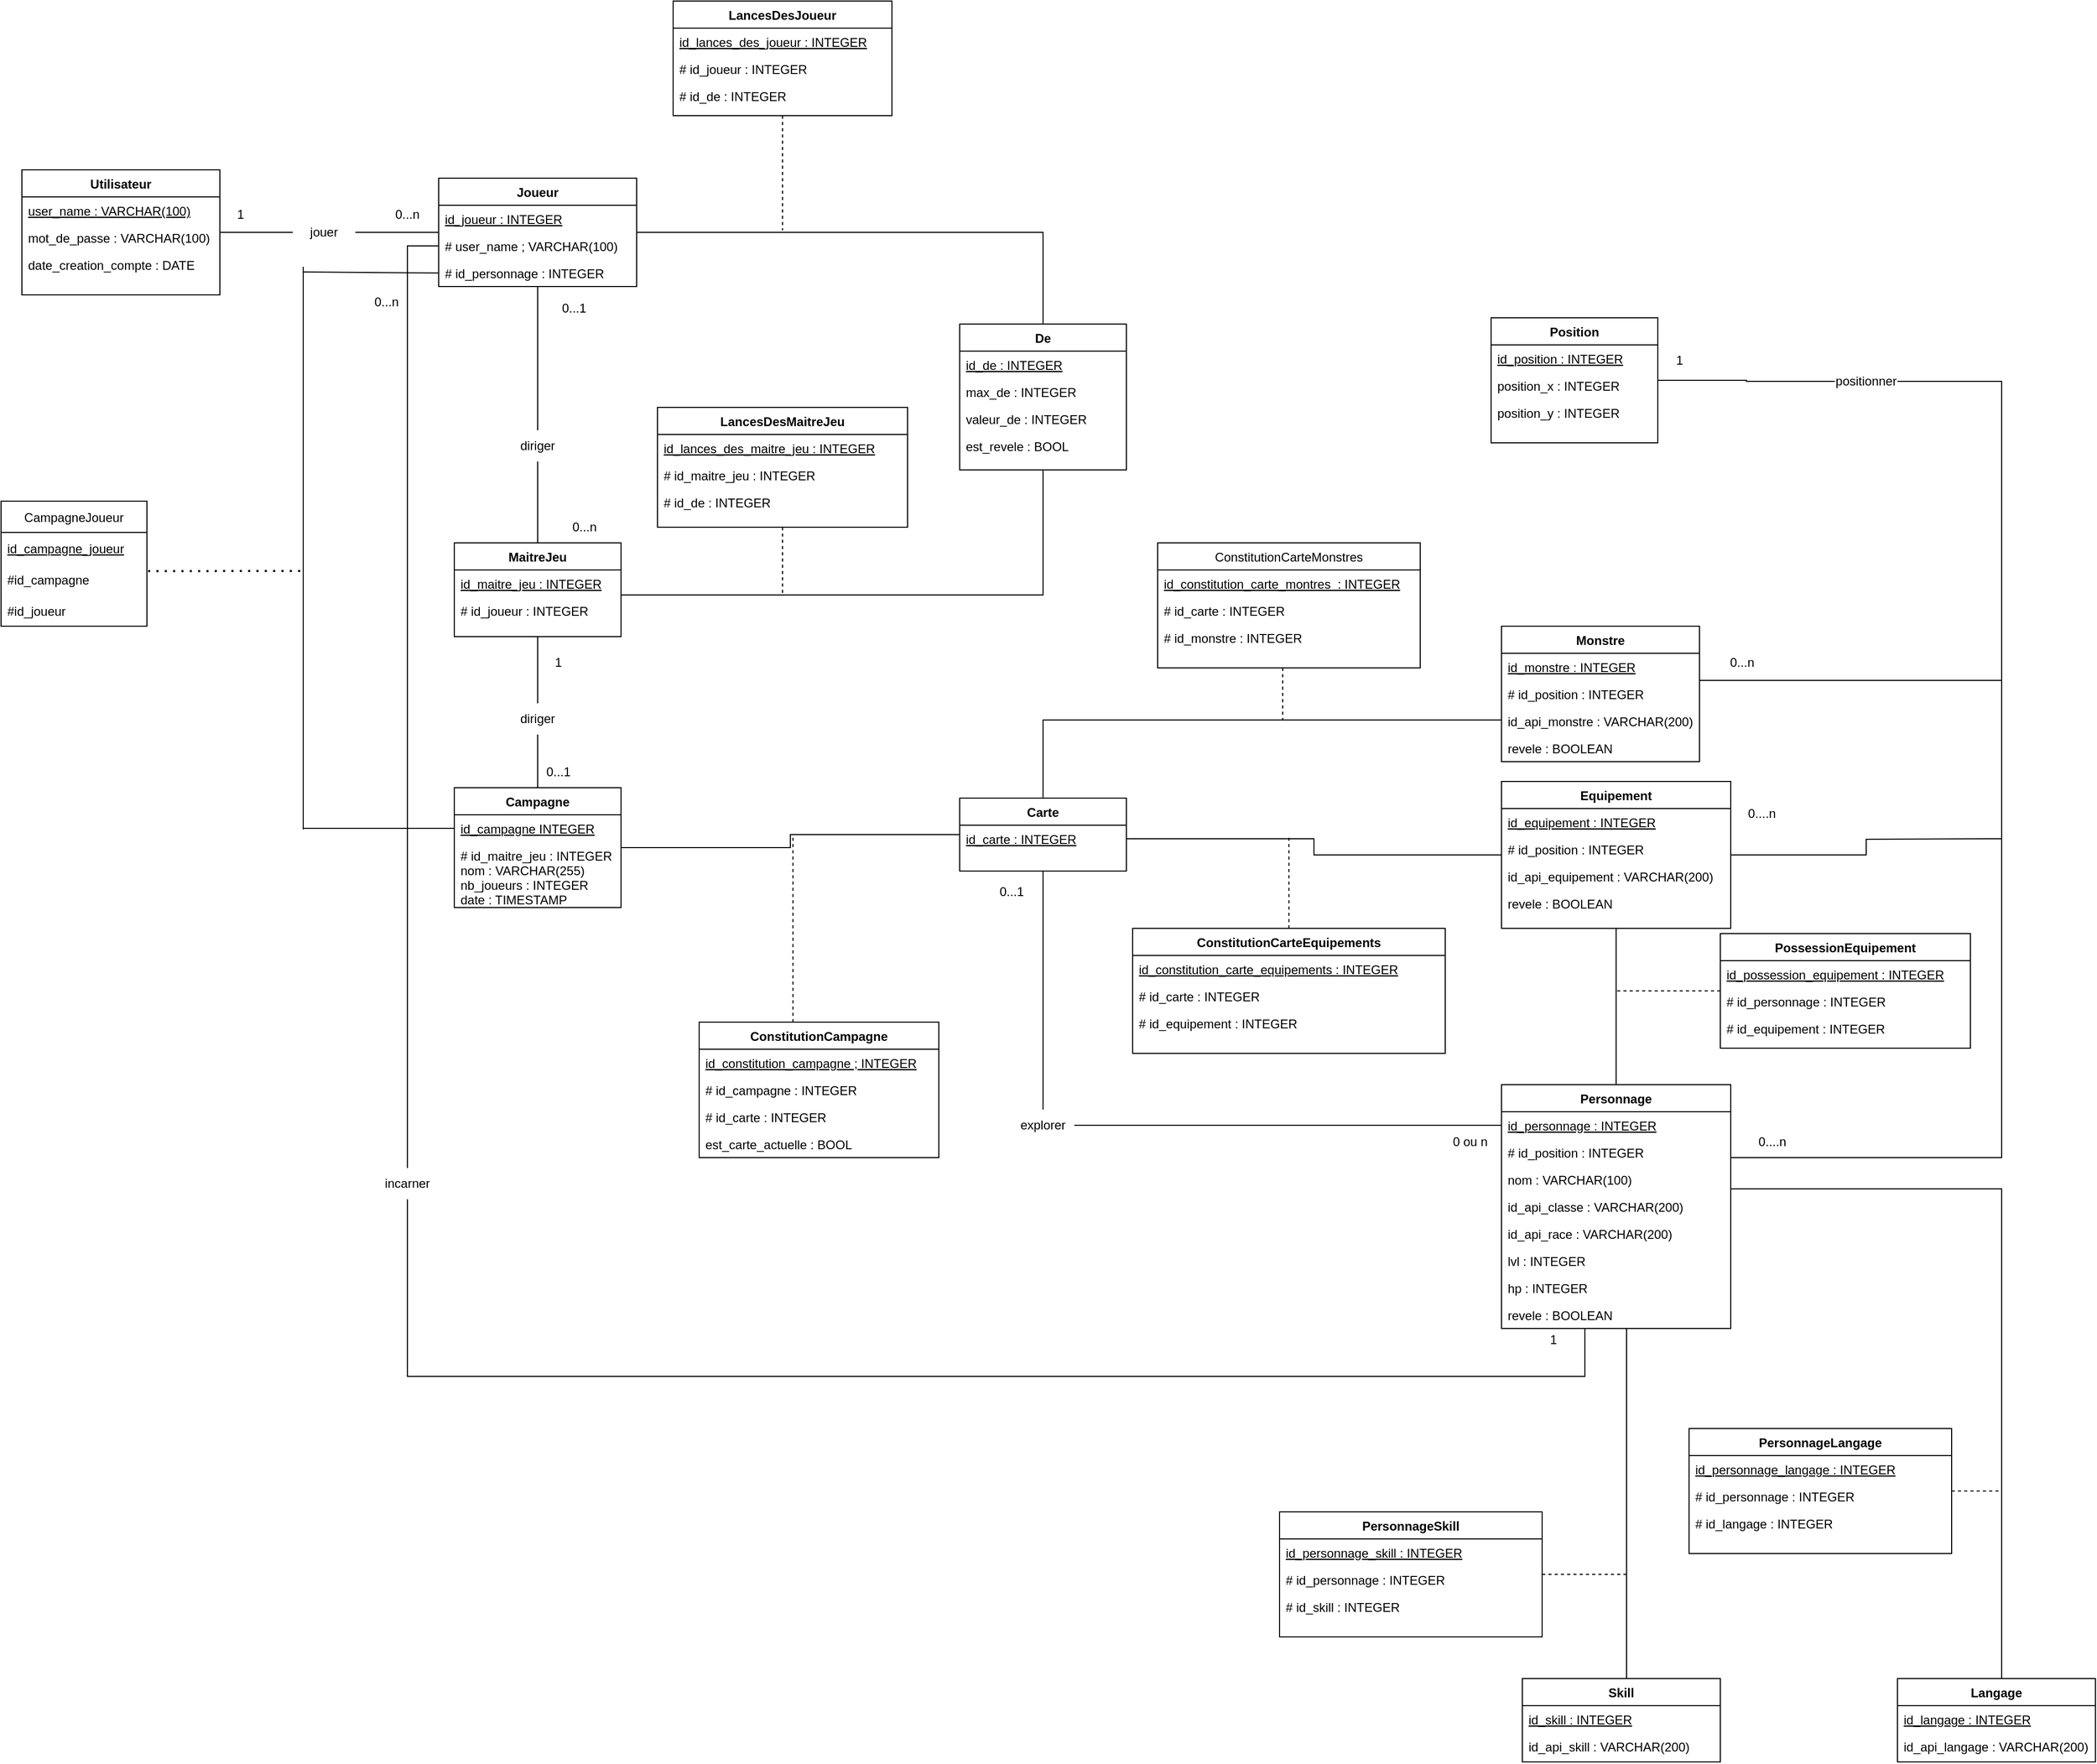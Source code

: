 <mxfile version="15.6.5" type="device"><diagram id="C5RBs43oDa-KdzZeNtuy" name="Page-1"><mxGraphModel dx="2500" dy="2037" grid="1" gridSize="10" guides="1" tooltips="1" connect="1" arrows="1" fold="1" page="1" pageScale="1" pageWidth="827" pageHeight="1169" math="0" shadow="0"><root><mxCell id="WIyWlLk6GJQsqaUBKTNV-0"/><mxCell id="WIyWlLk6GJQsqaUBKTNV-1" parent="WIyWlLk6GJQsqaUBKTNV-0"/><mxCell id="58OvS6Pq5DRIqInY-Lbb-139" style="edgeStyle=orthogonalEdgeStyle;rounded=0;orthogonalLoop=1;jettySize=auto;html=1;endArrow=none;endFill=0;align=center;" parent="WIyWlLk6GJQsqaUBKTNV-1" source="zkfFHV4jXpPFQw0GAbJ--0" target="58OvS6Pq5DRIqInY-Lbb-55" edge="1"><mxGeometry relative="1" as="geometry"/></mxCell><mxCell id="58OvS6Pq5DRIqInY-Lbb-141" style="edgeStyle=orthogonalEdgeStyle;rounded=0;orthogonalLoop=1;jettySize=auto;html=1;endArrow=none;endFill=0;align=center;startArrow=none;" parent="WIyWlLk6GJQsqaUBKTNV-1" source="58OvS6Pq5DRIqInY-Lbb-0" target="zkfFHV4jXpPFQw0GAbJ--17" edge="1"><mxGeometry relative="1" as="geometry"/></mxCell><mxCell id="zkfFHV4jXpPFQw0GAbJ--0" value="Joueur" style="swimlane;fontStyle=1;align=center;verticalAlign=top;childLayout=stackLayout;horizontal=1;startSize=26;horizontalStack=0;resizeParent=1;resizeLast=0;collapsible=1;marginBottom=0;rounded=0;shadow=0;strokeWidth=1;" parent="WIyWlLk6GJQsqaUBKTNV-1" vertex="1"><mxGeometry x="20" y="-20" width="190" height="104" as="geometry"><mxRectangle x="230" y="140" width="160" height="26" as="alternateBounds"/></mxGeometry></mxCell><mxCell id="zkfFHV4jXpPFQw0GAbJ--1" value="id_joueur : INTEGER" style="text;align=left;verticalAlign=top;spacingLeft=4;spacingRight=4;overflow=hidden;rotatable=0;points=[[0,0.5],[1,0.5]];portConstraint=eastwest;fontStyle=4" parent="zkfFHV4jXpPFQw0GAbJ--0" vertex="1"><mxGeometry y="26" width="190" height="26" as="geometry"/></mxCell><mxCell id="zkfFHV4jXpPFQw0GAbJ--2" value="# user_name ; VARCHAR(100)" style="text;align=left;verticalAlign=top;spacingLeft=4;spacingRight=4;overflow=hidden;rotatable=0;points=[[0,0.5],[1,0.5]];portConstraint=eastwest;rounded=0;shadow=0;html=0;" parent="zkfFHV4jXpPFQw0GAbJ--0" vertex="1"><mxGeometry y="52" width="190" height="26" as="geometry"/></mxCell><mxCell id="58OvS6Pq5DRIqInY-Lbb-161" value="# id_personnage : INTEGER" style="text;align=left;verticalAlign=top;spacingLeft=4;spacingRight=4;overflow=hidden;rotatable=0;points=[[0,0.5],[1,0.5]];portConstraint=eastwest;rounded=0;shadow=0;html=0;" parent="zkfFHV4jXpPFQw0GAbJ--0" vertex="1"><mxGeometry y="78" width="190" height="26" as="geometry"/></mxCell><mxCell id="58OvS6Pq5DRIqInY-Lbb-88" style="edgeStyle=orthogonalEdgeStyle;rounded=0;orthogonalLoop=1;jettySize=auto;html=1;endArrow=none;endFill=0;" parent="WIyWlLk6GJQsqaUBKTNV-1" source="zkfFHV4jXpPFQw0GAbJ--17" target="58OvS6Pq5DRIqInY-Lbb-55" edge="1"><mxGeometry relative="1" as="geometry"><Array as="points"><mxPoint x="600" y="380"/></Array></mxGeometry></mxCell><mxCell id="zkfFHV4jXpPFQw0GAbJ--17" value="MaitreJeu" style="swimlane;fontStyle=1;align=center;verticalAlign=top;childLayout=stackLayout;horizontal=1;startSize=26;horizontalStack=0;resizeParent=1;resizeLast=0;collapsible=1;marginBottom=0;rounded=0;shadow=0;strokeWidth=1;" parent="WIyWlLk6GJQsqaUBKTNV-1" vertex="1"><mxGeometry x="35" y="330" width="160" height="90" as="geometry"><mxRectangle x="550" y="140" width="160" height="26" as="alternateBounds"/></mxGeometry></mxCell><mxCell id="zkfFHV4jXpPFQw0GAbJ--19" value="id_maitre_jeu : INTEGER" style="text;align=left;verticalAlign=top;spacingLeft=4;spacingRight=4;overflow=hidden;rotatable=0;points=[[0,0.5],[1,0.5]];portConstraint=eastwest;rounded=0;shadow=0;html=0;fontStyle=4" parent="zkfFHV4jXpPFQw0GAbJ--17" vertex="1"><mxGeometry y="26" width="160" height="26" as="geometry"/></mxCell><mxCell id="zkfFHV4jXpPFQw0GAbJ--20" value="# id_joueur : INTEGER" style="text;align=left;verticalAlign=top;spacingLeft=4;spacingRight=4;overflow=hidden;rotatable=0;points=[[0,0.5],[1,0.5]];portConstraint=eastwest;rounded=0;shadow=0;html=0;" parent="zkfFHV4jXpPFQw0GAbJ--17" vertex="1"><mxGeometry y="52" width="160" height="26" as="geometry"/></mxCell><mxCell id="58OvS6Pq5DRIqInY-Lbb-15" style="edgeStyle=orthogonalEdgeStyle;rounded=0;orthogonalLoop=1;jettySize=auto;html=1;endArrow=none;endFill=0;" parent="WIyWlLk6GJQsqaUBKTNV-1" source="58OvS6Pq5DRIqInY-Lbb-6" target="58OvS6Pq5DRIqInY-Lbb-12" edge="1"><mxGeometry relative="1" as="geometry"/></mxCell><mxCell id="58OvS6Pq5DRIqInY-Lbb-155" style="edgeStyle=orthogonalEdgeStyle;rounded=0;orthogonalLoop=1;jettySize=auto;html=1;endArrow=none;endFill=0;align=center;startArrow=none;" parent="WIyWlLk6GJQsqaUBKTNV-1" source="58OvS6Pq5DRIqInY-Lbb-156" target="zkfFHV4jXpPFQw0GAbJ--17" edge="1"><mxGeometry relative="1" as="geometry"/></mxCell><mxCell id="58OvS6Pq5DRIqInY-Lbb-6" value="Campagne" style="swimlane;fontStyle=1;align=center;verticalAlign=top;childLayout=stackLayout;horizontal=1;startSize=26;horizontalStack=0;resizeParent=1;resizeLast=0;collapsible=1;marginBottom=0;rounded=0;shadow=0;strokeWidth=1;fillColor=default;strokeColor=default;fontColor=default;" parent="WIyWlLk6GJQsqaUBKTNV-1" vertex="1"><mxGeometry x="35" y="565" width="160" height="115" as="geometry"><mxRectangle x="550" y="140" width="160" height="26" as="alternateBounds"/></mxGeometry></mxCell><mxCell id="58OvS6Pq5DRIqInY-Lbb-7" value="id_campagne INTEGER" style="text;align=left;verticalAlign=top;spacingLeft=4;spacingRight=4;overflow=hidden;rotatable=0;points=[[0,0.5],[1,0.5]];portConstraint=eastwest;rounded=0;shadow=0;html=0;fontStyle=4" parent="58OvS6Pq5DRIqInY-Lbb-6" vertex="1"><mxGeometry y="26" width="160" height="26" as="geometry"/></mxCell><mxCell id="58OvS6Pq5DRIqInY-Lbb-8" value="# id_maitre_jeu : INTEGER&#10;nom : VARCHAR(255)&#10;nb_joueurs : INTEGER&#10;date : TIMESTAMP" style="text;align=left;verticalAlign=top;spacingLeft=4;spacingRight=4;overflow=hidden;rotatable=0;points=[[0,0.5],[1,0.5]];portConstraint=eastwest;rounded=0;shadow=0;html=0;fontColor=default;" parent="58OvS6Pq5DRIqInY-Lbb-6" vertex="1"><mxGeometry y="52" width="160" height="58" as="geometry"/></mxCell><mxCell id="58OvS6Pq5DRIqInY-Lbb-81" style="edgeStyle=orthogonalEdgeStyle;rounded=0;orthogonalLoop=1;jettySize=auto;html=1;endArrow=none;endFill=0;startArrow=none;" parent="WIyWlLk6GJQsqaUBKTNV-1" source="58OvS6Pq5DRIqInY-Lbb-185" target="58OvS6Pq5DRIqInY-Lbb-32" edge="1"><mxGeometry relative="1" as="geometry"><Array as="points"><mxPoint x="600" y="890"/></Array></mxGeometry></mxCell><mxCell id="58OvS6Pq5DRIqInY-Lbb-83" style="edgeStyle=orthogonalEdgeStyle;rounded=0;orthogonalLoop=1;jettySize=auto;html=1;endArrow=none;endFill=0;" parent="WIyWlLk6GJQsqaUBKTNV-1" source="58OvS6Pq5DRIqInY-Lbb-12" target="58OvS6Pq5DRIqInY-Lbb-39" edge="1"><mxGeometry relative="1" as="geometry"><Array as="points"><mxPoint x="600" y="500"/></Array></mxGeometry></mxCell><mxCell id="58OvS6Pq5DRIqInY-Lbb-12" value="Carte" style="swimlane;fontStyle=1;align=center;verticalAlign=top;childLayout=stackLayout;horizontal=1;startSize=26;horizontalStack=0;resizeParent=1;resizeLast=0;collapsible=1;marginBottom=0;rounded=0;shadow=0;strokeWidth=1;" parent="WIyWlLk6GJQsqaUBKTNV-1" vertex="1"><mxGeometry x="520" y="575" width="160" height="70" as="geometry"><mxRectangle x="550" y="140" width="160" height="26" as="alternateBounds"/></mxGeometry></mxCell><mxCell id="58OvS6Pq5DRIqInY-Lbb-13" value="id_carte : INTEGER" style="text;align=left;verticalAlign=top;spacingLeft=4;spacingRight=4;overflow=hidden;rotatable=0;points=[[0,0.5],[1,0.5]];portConstraint=eastwest;rounded=0;shadow=0;html=0;fontStyle=4" parent="58OvS6Pq5DRIqInY-Lbb-12" vertex="1"><mxGeometry y="26" width="160" height="26" as="geometry"/></mxCell><mxCell id="58OvS6Pq5DRIqInY-Lbb-26" style="edgeStyle=orthogonalEdgeStyle;rounded=0;orthogonalLoop=1;jettySize=auto;html=1;endArrow=none;endFill=0;dashed=1;" parent="WIyWlLk6GJQsqaUBKTNV-1" source="58OvS6Pq5DRIqInY-Lbb-23" edge="1"><mxGeometry relative="1" as="geometry"><mxPoint x="360" y="610" as="targetPoint"/><Array as="points"><mxPoint x="360" y="730"/></Array></mxGeometry></mxCell><mxCell id="58OvS6Pq5DRIqInY-Lbb-23" value="ConstitutionCampagne" style="swimlane;fontStyle=1;align=center;verticalAlign=top;childLayout=stackLayout;horizontal=1;startSize=26;horizontalStack=0;resizeParent=1;resizeLast=0;collapsible=1;marginBottom=0;rounded=0;shadow=0;strokeWidth=1;" parent="WIyWlLk6GJQsqaUBKTNV-1" vertex="1"><mxGeometry x="270" y="790" width="230" height="130" as="geometry"><mxRectangle x="550" y="140" width="160" height="26" as="alternateBounds"/></mxGeometry></mxCell><mxCell id="58OvS6Pq5DRIqInY-Lbb-24" value="id_constitution_campagne ; INTEGER" style="text;align=left;verticalAlign=top;spacingLeft=4;spacingRight=4;overflow=hidden;rotatable=0;points=[[0,0.5],[1,0.5]];portConstraint=eastwest;rounded=0;shadow=0;html=0;fontStyle=4" parent="58OvS6Pq5DRIqInY-Lbb-23" vertex="1"><mxGeometry y="26" width="230" height="26" as="geometry"/></mxCell><mxCell id="58OvS6Pq5DRIqInY-Lbb-25" value="# id_campagne : INTEGER" style="text;align=left;verticalAlign=top;spacingLeft=4;spacingRight=4;overflow=hidden;rotatable=0;points=[[0,0.5],[1,0.5]];portConstraint=eastwest;rounded=0;shadow=0;html=0;" parent="58OvS6Pq5DRIqInY-Lbb-23" vertex="1"><mxGeometry y="52" width="230" height="26" as="geometry"/></mxCell><mxCell id="58OvS6Pq5DRIqInY-Lbb-27" value="# id_carte : INTEGER" style="text;align=left;verticalAlign=top;spacingLeft=4;spacingRight=4;overflow=hidden;rotatable=0;points=[[0,0.5],[1,0.5]];portConstraint=eastwest;rounded=0;shadow=0;html=0;" parent="58OvS6Pq5DRIqInY-Lbb-23" vertex="1"><mxGeometry y="78" width="230" height="26" as="geometry"/></mxCell><mxCell id="58OvS6Pq5DRIqInY-Lbb-172" value="est_carte_actuelle : BOOL" style="text;align=left;verticalAlign=top;spacingLeft=4;spacingRight=4;overflow=hidden;rotatable=0;points=[[0,0.5],[1,0.5]];portConstraint=eastwest;rounded=0;shadow=0;html=0;" parent="58OvS6Pq5DRIqInY-Lbb-23" vertex="1"><mxGeometry y="104" width="230" height="26" as="geometry"/></mxCell><mxCell id="58OvS6Pq5DRIqInY-Lbb-95" style="edgeStyle=orthogonalEdgeStyle;rounded=0;orthogonalLoop=1;jettySize=auto;html=1;dashed=1;endArrow=none;endFill=0;" parent="WIyWlLk6GJQsqaUBKTNV-1" source="58OvS6Pq5DRIqInY-Lbb-28" edge="1"><mxGeometry relative="1" as="geometry"><mxPoint x="836" y="610" as="targetPoint"/></mxGeometry></mxCell><mxCell id="58OvS6Pq5DRIqInY-Lbb-28" value="ConstitutionCarteEquipements" style="swimlane;fontStyle=1;align=center;verticalAlign=top;childLayout=stackLayout;horizontal=1;startSize=26;horizontalStack=0;resizeParent=1;resizeLast=0;collapsible=1;marginBottom=0;rounded=0;shadow=0;strokeWidth=1;" parent="WIyWlLk6GJQsqaUBKTNV-1" vertex="1"><mxGeometry x="686" y="700" width="300" height="120" as="geometry"><mxRectangle x="550" y="140" width="160" height="26" as="alternateBounds"/></mxGeometry></mxCell><mxCell id="58OvS6Pq5DRIqInY-Lbb-29" value="id_constitution_carte_equipements : INTEGER" style="text;align=left;verticalAlign=top;spacingLeft=4;spacingRight=4;overflow=hidden;rotatable=0;points=[[0,0.5],[1,0.5]];portConstraint=eastwest;rounded=0;shadow=0;html=0;fontStyle=4" parent="58OvS6Pq5DRIqInY-Lbb-28" vertex="1"><mxGeometry y="26" width="300" height="26" as="geometry"/></mxCell><mxCell id="58OvS6Pq5DRIqInY-Lbb-30" value="# id_carte : INTEGER" style="text;align=left;verticalAlign=top;spacingLeft=4;spacingRight=4;overflow=hidden;rotatable=0;points=[[0,0.5],[1,0.5]];portConstraint=eastwest;rounded=0;shadow=0;html=0;" parent="58OvS6Pq5DRIqInY-Lbb-28" vertex="1"><mxGeometry y="52" width="300" height="26" as="geometry"/></mxCell><mxCell id="58OvS6Pq5DRIqInY-Lbb-31" value="# id_equipement : INTEGER" style="text;align=left;verticalAlign=top;spacingLeft=4;spacingRight=4;overflow=hidden;rotatable=0;points=[[0,0.5],[1,0.5]];portConstraint=eastwest;rounded=0;shadow=0;html=0;" parent="58OvS6Pq5DRIqInY-Lbb-28" vertex="1"><mxGeometry y="78" width="300" height="26" as="geometry"/></mxCell><mxCell id="58OvS6Pq5DRIqInY-Lbb-85" style="edgeStyle=orthogonalEdgeStyle;rounded=0;orthogonalLoop=1;jettySize=auto;html=1;endArrow=none;endFill=0;" parent="WIyWlLk6GJQsqaUBKTNV-1" source="58OvS6Pq5DRIqInY-Lbb-32" target="58OvS6Pq5DRIqInY-Lbb-36" edge="1"><mxGeometry relative="1" as="geometry"/></mxCell><mxCell id="58OvS6Pq5DRIqInY-Lbb-112" style="edgeStyle=orthogonalEdgeStyle;rounded=0;orthogonalLoop=1;jettySize=auto;html=1;endArrow=none;endFill=0;" parent="WIyWlLk6GJQsqaUBKTNV-1" source="58OvS6Pq5DRIqInY-Lbb-32" edge="1"><mxGeometry relative="1" as="geometry"><mxPoint x="1520" y="460" as="targetPoint"/><Array as="points"><mxPoint x="1520" y="920"/><mxPoint x="1520" y="460"/></Array></mxGeometry></mxCell><mxCell id="58OvS6Pq5DRIqInY-Lbb-124" style="edgeStyle=orthogonalEdgeStyle;rounded=0;orthogonalLoop=1;jettySize=auto;html=1;endArrow=none;endFill=0;startArrow=none;" parent="WIyWlLk6GJQsqaUBKTNV-1" source="58OvS6Pq5DRIqInY-Lbb-127" target="zkfFHV4jXpPFQw0GAbJ--0" edge="1"><mxGeometry relative="1" as="geometry"><Array as="points"><mxPoint x="-10" y="45"/></Array></mxGeometry></mxCell><mxCell id="58OvS6Pq5DRIqInY-Lbb-173" style="edgeStyle=orthogonalEdgeStyle;rounded=0;orthogonalLoop=1;jettySize=auto;html=1;endArrow=none;endFill=0;align=center;" parent="WIyWlLk6GJQsqaUBKTNV-1" source="58OvS6Pq5DRIqInY-Lbb-32" target="58OvS6Pq5DRIqInY-Lbb-148" edge="1"><mxGeometry relative="1" as="geometry"><Array as="points"><mxPoint x="1520" y="950"/></Array></mxGeometry></mxCell><mxCell id="58OvS6Pq5DRIqInY-Lbb-193" style="edgeStyle=orthogonalEdgeStyle;rounded=0;orthogonalLoop=1;jettySize=auto;html=1;endArrow=none;endFill=0;align=center;" parent="WIyWlLk6GJQsqaUBKTNV-1" source="58OvS6Pq5DRIqInY-Lbb-32" target="58OvS6Pq5DRIqInY-Lbb-152" edge="1"><mxGeometry relative="1" as="geometry"><Array as="points"><mxPoint x="1160" y="1300"/><mxPoint x="1160" y="1300"/></Array></mxGeometry></mxCell><mxCell id="58OvS6Pq5DRIqInY-Lbb-32" value="Personnage" style="swimlane;fontStyle=1;align=center;verticalAlign=top;childLayout=stackLayout;horizontal=1;startSize=26;horizontalStack=0;resizeParent=1;resizeLast=0;collapsible=1;marginBottom=0;rounded=0;shadow=0;strokeWidth=1;fillColor=default;strokeColor=default;fontColor=default;" parent="WIyWlLk6GJQsqaUBKTNV-1" vertex="1"><mxGeometry x="1040" y="850" width="220" height="234" as="geometry"><mxRectangle x="550" y="140" width="160" height="26" as="alternateBounds"/></mxGeometry></mxCell><mxCell id="58OvS6Pq5DRIqInY-Lbb-33" value="id_personnage : INTEGER" style="text;align=left;verticalAlign=top;spacingLeft=4;spacingRight=4;overflow=hidden;rotatable=0;points=[[0,0.5],[1,0.5]];portConstraint=eastwest;rounded=0;shadow=0;html=0;fontStyle=4" parent="58OvS6Pq5DRIqInY-Lbb-32" vertex="1"><mxGeometry y="26" width="220" height="26" as="geometry"/></mxCell><mxCell id="58OvS6Pq5DRIqInY-Lbb-78" value="# id_position : INTEGER" style="text;align=left;verticalAlign=top;spacingLeft=4;spacingRight=4;overflow=hidden;rotatable=0;points=[[0,0.5],[1,0.5]];portConstraint=eastwest;rounded=0;shadow=0;html=0;fontStyle=0" parent="58OvS6Pq5DRIqInY-Lbb-32" vertex="1"><mxGeometry y="52" width="220" height="26" as="geometry"/></mxCell><mxCell id="58OvS6Pq5DRIqInY-Lbb-35" value="nom : VARCHAR(100)" style="text;align=left;verticalAlign=top;spacingLeft=4;spacingRight=4;overflow=hidden;rotatable=0;points=[[0,0.5],[1,0.5]];portConstraint=eastwest;rounded=0;shadow=0;html=0;fontStyle=0" parent="58OvS6Pq5DRIqInY-Lbb-32" vertex="1"><mxGeometry y="78" width="220" height="26" as="geometry"/></mxCell><mxCell id="58OvS6Pq5DRIqInY-Lbb-42" value="id_api_classe : VARCHAR(200)" style="text;align=left;verticalAlign=top;spacingLeft=4;spacingRight=4;overflow=hidden;rotatable=0;points=[[0,0.5],[1,0.5]];portConstraint=eastwest;rounded=0;shadow=0;html=0;fontStyle=0" parent="58OvS6Pq5DRIqInY-Lbb-32" vertex="1"><mxGeometry y="104" width="220" height="26" as="geometry"/></mxCell><mxCell id="58OvS6Pq5DRIqInY-Lbb-43" value="id_api_race : VARCHAR(200)" style="text;align=left;verticalAlign=top;spacingLeft=4;spacingRight=4;overflow=hidden;rotatable=0;points=[[0,0.5],[1,0.5]];portConstraint=eastwest;rounded=0;shadow=0;html=0;fontStyle=0" parent="58OvS6Pq5DRIqInY-Lbb-32" vertex="1"><mxGeometry y="130" width="220" height="26" as="geometry"/></mxCell><mxCell id="58OvS6Pq5DRIqInY-Lbb-44" value="lvl : INTEGER" style="text;align=left;verticalAlign=top;spacingLeft=4;spacingRight=4;overflow=hidden;rotatable=0;points=[[0,0.5],[1,0.5]];portConstraint=eastwest;rounded=0;shadow=0;html=0;fontStyle=0;fontColor=default;" parent="58OvS6Pq5DRIqInY-Lbb-32" vertex="1"><mxGeometry y="156" width="220" height="26" as="geometry"/></mxCell><mxCell id="ltjfiJduwy9-MQtzmCa6-8" value="hp : INTEGER" style="text;align=left;verticalAlign=top;spacingLeft=4;spacingRight=4;overflow=hidden;rotatable=0;points=[[0,0.5],[1,0.5]];portConstraint=eastwest;rounded=0;shadow=0;html=0;fontStyle=0;fontColor=default;" vertex="1" parent="58OvS6Pq5DRIqInY-Lbb-32"><mxGeometry y="182" width="220" height="26" as="geometry"/></mxCell><mxCell id="ltjfiJduwy9-MQtzmCa6-9" value="revele : BOOLEAN" style="text;align=left;verticalAlign=top;spacingLeft=4;spacingRight=4;overflow=hidden;rotatable=0;points=[[0,0.5],[1,0.5]];portConstraint=eastwest;rounded=0;shadow=0;html=0;fontStyle=0;fontColor=default;" vertex="1" parent="58OvS6Pq5DRIqInY-Lbb-32"><mxGeometry y="208" width="220" height="26" as="geometry"/></mxCell><mxCell id="58OvS6Pq5DRIqInY-Lbb-114" style="edgeStyle=orthogonalEdgeStyle;rounded=0;orthogonalLoop=1;jettySize=auto;html=1;endArrow=none;endFill=0;" parent="WIyWlLk6GJQsqaUBKTNV-1" source="58OvS6Pq5DRIqInY-Lbb-36" edge="1"><mxGeometry relative="1" as="geometry"><mxPoint x="1520" y="614" as="targetPoint"/></mxGeometry></mxCell><mxCell id="58OvS6Pq5DRIqInY-Lbb-36" value="Equipement" style="swimlane;fontStyle=1;align=center;verticalAlign=top;childLayout=stackLayout;horizontal=1;startSize=26;horizontalStack=0;resizeParent=1;resizeLast=0;collapsible=1;marginBottom=0;rounded=0;shadow=0;strokeWidth=1;fillColor=default;strokeColor=default;fontColor=default;" parent="WIyWlLk6GJQsqaUBKTNV-1" vertex="1"><mxGeometry x="1040" y="559" width="220" height="141" as="geometry"><mxRectangle x="550" y="140" width="160" height="26" as="alternateBounds"/></mxGeometry></mxCell><mxCell id="58OvS6Pq5DRIqInY-Lbb-37" value="id_equipement : INTEGER" style="text;align=left;verticalAlign=top;spacingLeft=4;spacingRight=4;overflow=hidden;rotatable=0;points=[[0,0.5],[1,0.5]];portConstraint=eastwest;rounded=0;shadow=0;html=0;fontStyle=4" parent="58OvS6Pq5DRIqInY-Lbb-36" vertex="1"><mxGeometry y="26" width="220" height="26" as="geometry"/></mxCell><mxCell id="58OvS6Pq5DRIqInY-Lbb-79" value="# id_position : INTEGER" style="text;align=left;verticalAlign=top;spacingLeft=4;spacingRight=4;overflow=hidden;rotatable=0;points=[[0,0.5],[1,0.5]];portConstraint=eastwest;rounded=0;shadow=0;html=0;fontStyle=0" parent="58OvS6Pq5DRIqInY-Lbb-36" vertex="1"><mxGeometry y="52" width="220" height="26" as="geometry"/></mxCell><mxCell id="58OvS6Pq5DRIqInY-Lbb-38" value="id_api_equipement : VARCHAR(200)" style="text;align=left;verticalAlign=top;spacingLeft=4;spacingRight=4;overflow=hidden;rotatable=0;points=[[0,0.5],[1,0.5]];portConstraint=eastwest;rounded=0;shadow=0;html=0;fontStyle=0" parent="58OvS6Pq5DRIqInY-Lbb-36" vertex="1"><mxGeometry y="78" width="220" height="26" as="geometry"/></mxCell><mxCell id="ltjfiJduwy9-MQtzmCa6-11" value="revele : BOOLEAN" style="text;align=left;verticalAlign=top;spacingLeft=4;spacingRight=4;overflow=hidden;rotatable=0;points=[[0,0.5],[1,0.5]];portConstraint=eastwest;rounded=0;shadow=0;html=0;fontStyle=0;fontColor=default;" vertex="1" parent="58OvS6Pq5DRIqInY-Lbb-36"><mxGeometry y="104" width="220" height="26" as="geometry"/></mxCell><mxCell id="58OvS6Pq5DRIqInY-Lbb-110" style="edgeStyle=orthogonalEdgeStyle;rounded=0;orthogonalLoop=1;jettySize=auto;html=1;endArrow=none;endFill=0;startArrow=none;" parent="WIyWlLk6GJQsqaUBKTNV-1" source="58OvS6Pq5DRIqInY-Lbb-119" target="58OvS6Pq5DRIqInY-Lbb-61" edge="1"><mxGeometry relative="1" as="geometry"><Array as="points"/></mxGeometry></mxCell><mxCell id="58OvS6Pq5DRIqInY-Lbb-39" value="Monstre" style="swimlane;fontStyle=1;align=center;verticalAlign=top;childLayout=stackLayout;horizontal=1;startSize=26;horizontalStack=0;resizeParent=1;resizeLast=0;collapsible=1;marginBottom=0;rounded=0;shadow=0;strokeWidth=1;fillColor=default;strokeColor=default;fontColor=default;" parent="WIyWlLk6GJQsqaUBKTNV-1" vertex="1"><mxGeometry x="1040" y="410" width="190" height="130" as="geometry"><mxRectangle x="550" y="140" width="160" height="26" as="alternateBounds"/></mxGeometry></mxCell><mxCell id="58OvS6Pq5DRIqInY-Lbb-40" value="id_monstre : INTEGER" style="text;align=left;verticalAlign=top;spacingLeft=4;spacingRight=4;overflow=hidden;rotatable=0;points=[[0,0.5],[1,0.5]];portConstraint=eastwest;rounded=0;shadow=0;html=0;fontStyle=4" parent="58OvS6Pq5DRIqInY-Lbb-39" vertex="1"><mxGeometry y="26" width="190" height="26" as="geometry"/></mxCell><mxCell id="58OvS6Pq5DRIqInY-Lbb-80" value="# id_position : INTEGER" style="text;align=left;verticalAlign=top;spacingLeft=4;spacingRight=4;overflow=hidden;rotatable=0;points=[[0,0.5],[1,0.5]];portConstraint=eastwest;rounded=0;shadow=0;html=0;fontStyle=0" parent="58OvS6Pq5DRIqInY-Lbb-39" vertex="1"><mxGeometry y="52" width="190" height="26" as="geometry"/></mxCell><mxCell id="58OvS6Pq5DRIqInY-Lbb-41" value="id_api_monstre : VARCHAR(200)" style="text;align=left;verticalAlign=top;spacingLeft=4;spacingRight=4;overflow=hidden;rotatable=0;points=[[0,0.5],[1,0.5]];portConstraint=eastwest;rounded=0;shadow=0;html=0;fontStyle=0" parent="58OvS6Pq5DRIqInY-Lbb-39" vertex="1"><mxGeometry y="78" width="190" height="26" as="geometry"/></mxCell><mxCell id="ltjfiJduwy9-MQtzmCa6-10" value="revele : BOOLEAN" style="text;align=left;verticalAlign=top;spacingLeft=4;spacingRight=4;overflow=hidden;rotatable=0;points=[[0,0.5],[1,0.5]];portConstraint=eastwest;rounded=0;shadow=0;html=0;fontStyle=0;fontColor=default;" vertex="1" parent="58OvS6Pq5DRIqInY-Lbb-39"><mxGeometry y="104" width="190" height="26" as="geometry"/></mxCell><mxCell id="58OvS6Pq5DRIqInY-Lbb-94" style="edgeStyle=orthogonalEdgeStyle;rounded=0;orthogonalLoop=1;jettySize=auto;html=1;dashed=1;endArrow=none;endFill=0;" parent="WIyWlLk6GJQsqaUBKTNV-1" source="58OvS6Pq5DRIqInY-Lbb-51" edge="1"><mxGeometry relative="1" as="geometry"><mxPoint x="852" y="500" as="targetPoint"/><Array as="points"><mxPoint x="830" y="500"/></Array></mxGeometry></mxCell><mxCell id="58OvS6Pq5DRIqInY-Lbb-51" value="ConstitutionCarteMonstres" style="swimlane;fontStyle=0;align=center;verticalAlign=top;childLayout=stackLayout;horizontal=1;startSize=26;horizontalStack=0;resizeParent=1;resizeLast=0;collapsible=1;marginBottom=0;rounded=0;shadow=0;strokeWidth=1;" parent="WIyWlLk6GJQsqaUBKTNV-1" vertex="1"><mxGeometry x="710" y="330" width="252" height="120" as="geometry"><mxRectangle x="550" y="140" width="160" height="26" as="alternateBounds"/></mxGeometry></mxCell><mxCell id="58OvS6Pq5DRIqInY-Lbb-52" value="id_constitution_carte_montres  : INTEGER" style="text;align=left;verticalAlign=top;spacingLeft=4;spacingRight=4;overflow=hidden;rotatable=0;points=[[0,0.5],[1,0.5]];portConstraint=eastwest;rounded=0;shadow=0;html=0;fontStyle=4" parent="58OvS6Pq5DRIqInY-Lbb-51" vertex="1"><mxGeometry y="26" width="252" height="26" as="geometry"/></mxCell><mxCell id="58OvS6Pq5DRIqInY-Lbb-53" value="# id_carte : INTEGER" style="text;align=left;verticalAlign=top;spacingLeft=4;spacingRight=4;overflow=hidden;rotatable=0;points=[[0,0.5],[1,0.5]];portConstraint=eastwest;rounded=0;shadow=0;html=0;" parent="58OvS6Pq5DRIqInY-Lbb-51" vertex="1"><mxGeometry y="52" width="252" height="26" as="geometry"/></mxCell><mxCell id="58OvS6Pq5DRIqInY-Lbb-54" value="# id_monstre : INTEGER" style="text;align=left;verticalAlign=top;spacingLeft=4;spacingRight=4;overflow=hidden;rotatable=0;points=[[0,0.5],[1,0.5]];portConstraint=eastwest;rounded=0;shadow=0;html=0;" parent="58OvS6Pq5DRIqInY-Lbb-51" vertex="1"><mxGeometry y="78" width="252" height="26" as="geometry"/></mxCell><mxCell id="58OvS6Pq5DRIqInY-Lbb-55" value="De" style="swimlane;fontStyle=1;align=center;verticalAlign=top;childLayout=stackLayout;horizontal=1;startSize=26;horizontalStack=0;resizeParent=1;resizeLast=0;collapsible=1;marginBottom=0;rounded=0;shadow=0;strokeWidth=1;" parent="WIyWlLk6GJQsqaUBKTNV-1" vertex="1"><mxGeometry x="520" y="120" width="160" height="140" as="geometry"><mxRectangle x="550" y="140" width="160" height="26" as="alternateBounds"/></mxGeometry></mxCell><mxCell id="58OvS6Pq5DRIqInY-Lbb-56" value="id_de : INTEGER" style="text;align=left;verticalAlign=top;spacingLeft=4;spacingRight=4;overflow=hidden;rotatable=0;points=[[0,0.5],[1,0.5]];portConstraint=eastwest;rounded=0;shadow=0;html=0;fontStyle=4" parent="58OvS6Pq5DRIqInY-Lbb-55" vertex="1"><mxGeometry y="26" width="160" height="26" as="geometry"/></mxCell><mxCell id="58OvS6Pq5DRIqInY-Lbb-58" value="max_de : INTEGER" style="text;align=left;verticalAlign=top;spacingLeft=4;spacingRight=4;overflow=hidden;rotatable=0;points=[[0,0.5],[1,0.5]];portConstraint=eastwest;rounded=0;shadow=0;html=0;fontStyle=0" parent="58OvS6Pq5DRIqInY-Lbb-55" vertex="1"><mxGeometry y="52" width="160" height="26" as="geometry"/></mxCell><mxCell id="58OvS6Pq5DRIqInY-Lbb-59" value="valeur_de : INTEGER" style="text;align=left;verticalAlign=top;spacingLeft=4;spacingRight=4;overflow=hidden;rotatable=0;points=[[0,0.5],[1,0.5]];portConstraint=eastwest;rounded=0;shadow=0;html=0;fontStyle=0" parent="58OvS6Pq5DRIqInY-Lbb-55" vertex="1"><mxGeometry y="78" width="160" height="26" as="geometry"/></mxCell><mxCell id="58OvS6Pq5DRIqInY-Lbb-60" value="est_revele : BOOL" style="text;align=left;verticalAlign=top;spacingLeft=4;spacingRight=4;overflow=hidden;rotatable=0;points=[[0,0.5],[1,0.5]];portConstraint=eastwest;rounded=0;shadow=0;html=0;fontStyle=0" parent="58OvS6Pq5DRIqInY-Lbb-55" vertex="1"><mxGeometry y="104" width="160" height="26" as="geometry"/></mxCell><mxCell id="58OvS6Pq5DRIqInY-Lbb-61" value="Position" style="swimlane;fontStyle=1;align=center;verticalAlign=top;childLayout=stackLayout;horizontal=1;startSize=26;horizontalStack=0;resizeParent=1;resizeLast=0;collapsible=1;marginBottom=0;rounded=0;shadow=0;strokeWidth=1;" parent="WIyWlLk6GJQsqaUBKTNV-1" vertex="1"><mxGeometry x="1030" y="114" width="160" height="120" as="geometry"><mxRectangle x="550" y="140" width="160" height="26" as="alternateBounds"/></mxGeometry></mxCell><mxCell id="58OvS6Pq5DRIqInY-Lbb-62" value="id_position : INTEGER" style="text;align=left;verticalAlign=top;spacingLeft=4;spacingRight=4;overflow=hidden;rotatable=0;points=[[0,0.5],[1,0.5]];portConstraint=eastwest;rounded=0;shadow=0;html=0;fontStyle=4" parent="58OvS6Pq5DRIqInY-Lbb-61" vertex="1"><mxGeometry y="26" width="160" height="26" as="geometry"/></mxCell><mxCell id="58OvS6Pq5DRIqInY-Lbb-63" value="position_x : INTEGER" style="text;align=left;verticalAlign=top;spacingLeft=4;spacingRight=4;overflow=hidden;rotatable=0;points=[[0,0.5],[1,0.5]];portConstraint=eastwest;rounded=0;shadow=0;html=0;" parent="58OvS6Pq5DRIqInY-Lbb-61" vertex="1"><mxGeometry y="52" width="160" height="26" as="geometry"/></mxCell><mxCell id="58OvS6Pq5DRIqInY-Lbb-64" value="position_y : INTEGER" style="text;align=left;verticalAlign=top;spacingLeft=4;spacingRight=4;overflow=hidden;rotatable=0;points=[[0,0.5],[1,0.5]];portConstraint=eastwest;rounded=0;shadow=0;html=0;" parent="58OvS6Pq5DRIqInY-Lbb-61" vertex="1"><mxGeometry y="78" width="160" height="26" as="geometry"/></mxCell><mxCell id="58OvS6Pq5DRIqInY-Lbb-143" style="edgeStyle=orthogonalEdgeStyle;rounded=0;orthogonalLoop=1;jettySize=auto;html=1;endArrow=none;endFill=0;align=center;dashed=1;" parent="WIyWlLk6GJQsqaUBKTNV-1" source="58OvS6Pq5DRIqInY-Lbb-65" edge="1"><mxGeometry relative="1" as="geometry"><mxPoint x="1150" y="760" as="targetPoint"/></mxGeometry></mxCell><mxCell id="58OvS6Pq5DRIqInY-Lbb-65" value="PossessionEquipement" style="swimlane;fontStyle=1;align=center;verticalAlign=top;childLayout=stackLayout;horizontal=1;startSize=26;horizontalStack=0;resizeParent=1;resizeLast=0;collapsible=1;marginBottom=0;rounded=0;shadow=0;strokeWidth=1;" parent="WIyWlLk6GJQsqaUBKTNV-1" vertex="1"><mxGeometry x="1250" y="705" width="240" height="110" as="geometry"><mxRectangle x="550" y="140" width="160" height="26" as="alternateBounds"/></mxGeometry></mxCell><mxCell id="58OvS6Pq5DRIqInY-Lbb-66" value="id_possession_equipement : INTEGER" style="text;align=left;verticalAlign=top;spacingLeft=4;spacingRight=4;overflow=hidden;rotatable=0;points=[[0,0.5],[1,0.5]];portConstraint=eastwest;rounded=0;shadow=0;html=0;fontStyle=4" parent="58OvS6Pq5DRIqInY-Lbb-65" vertex="1"><mxGeometry y="26" width="240" height="26" as="geometry"/></mxCell><mxCell id="58OvS6Pq5DRIqInY-Lbb-67" value="# id_personnage : INTEGER" style="text;align=left;verticalAlign=top;spacingLeft=4;spacingRight=4;overflow=hidden;rotatable=0;points=[[0,0.5],[1,0.5]];portConstraint=eastwest;rounded=0;shadow=0;html=0;" parent="58OvS6Pq5DRIqInY-Lbb-65" vertex="1"><mxGeometry y="52" width="240" height="26" as="geometry"/></mxCell><mxCell id="58OvS6Pq5DRIqInY-Lbb-68" value="# id_equipement : INTEGER" style="text;align=left;verticalAlign=top;spacingLeft=4;spacingRight=4;overflow=hidden;rotatable=0;points=[[0,0.5],[1,0.5]];portConstraint=eastwest;rounded=0;shadow=0;html=0;" parent="58OvS6Pq5DRIqInY-Lbb-65" vertex="1"><mxGeometry y="78" width="240" height="26" as="geometry"/></mxCell><mxCell id="58OvS6Pq5DRIqInY-Lbb-191" style="edgeStyle=orthogonalEdgeStyle;rounded=0;orthogonalLoop=1;jettySize=auto;html=1;dashed=1;endArrow=none;endFill=0;align=center;" parent="WIyWlLk6GJQsqaUBKTNV-1" source="58OvS6Pq5DRIqInY-Lbb-73" edge="1"><mxGeometry relative="1" as="geometry"><mxPoint x="350" y="380" as="targetPoint"/></mxGeometry></mxCell><mxCell id="58OvS6Pq5DRIqInY-Lbb-73" value="LancesDesMaitreJeu" style="swimlane;fontStyle=1;align=center;verticalAlign=top;childLayout=stackLayout;horizontal=1;startSize=26;horizontalStack=0;resizeParent=1;resizeLast=0;collapsible=1;marginBottom=0;rounded=0;shadow=0;strokeWidth=1;" parent="WIyWlLk6GJQsqaUBKTNV-1" vertex="1"><mxGeometry x="230" y="200" width="240" height="115" as="geometry"><mxRectangle x="550" y="140" width="160" height="26" as="alternateBounds"/></mxGeometry></mxCell><mxCell id="58OvS6Pq5DRIqInY-Lbb-74" value="id_lances_des_maitre_jeu : INTEGER" style="text;align=left;verticalAlign=top;spacingLeft=4;spacingRight=4;overflow=hidden;rotatable=0;points=[[0,0.5],[1,0.5]];portConstraint=eastwest;rounded=0;shadow=0;html=0;fontStyle=4" parent="58OvS6Pq5DRIqInY-Lbb-73" vertex="1"><mxGeometry y="26" width="240" height="26" as="geometry"/></mxCell><mxCell id="58OvS6Pq5DRIqInY-Lbb-75" value="# id_maitre_jeu : INTEGER" style="text;align=left;verticalAlign=top;spacingLeft=4;spacingRight=4;overflow=hidden;rotatable=0;points=[[0,0.5],[1,0.5]];portConstraint=eastwest;rounded=0;shadow=0;html=0;" parent="58OvS6Pq5DRIqInY-Lbb-73" vertex="1"><mxGeometry y="52" width="240" height="26" as="geometry"/></mxCell><mxCell id="58OvS6Pq5DRIqInY-Lbb-76" value="# id_de : INTEGER" style="text;align=left;verticalAlign=top;spacingLeft=4;spacingRight=4;overflow=hidden;rotatable=0;points=[[0,0.5],[1,0.5]];portConstraint=eastwest;rounded=0;shadow=0;html=0;" parent="58OvS6Pq5DRIqInY-Lbb-73" vertex="1"><mxGeometry y="78" width="240" height="26" as="geometry"/></mxCell><mxCell id="58OvS6Pq5DRIqInY-Lbb-82" style="edgeStyle=orthogonalEdgeStyle;rounded=0;orthogonalLoop=1;jettySize=auto;html=1;endArrow=none;endFill=0;" parent="WIyWlLk6GJQsqaUBKTNV-1" source="58OvS6Pq5DRIqInY-Lbb-13" target="58OvS6Pq5DRIqInY-Lbb-36" edge="1"><mxGeometry relative="1" as="geometry"/></mxCell><mxCell id="58OvS6Pq5DRIqInY-Lbb-98" value="0...1" style="text;html=1;strokeColor=none;fillColor=none;align=center;verticalAlign=middle;whiteSpace=wrap;rounded=0;" parent="WIyWlLk6GJQsqaUBKTNV-1" vertex="1"><mxGeometry x="120" y="90" width="60" height="30" as="geometry"/></mxCell><mxCell id="58OvS6Pq5DRIqInY-Lbb-99" value="0...n" style="text;html=1;strokeColor=none;fillColor=none;align=center;verticalAlign=middle;whiteSpace=wrap;rounded=0;" parent="WIyWlLk6GJQsqaUBKTNV-1" vertex="1"><mxGeometry x="-60" y="84" width="60" height="30" as="geometry"/></mxCell><mxCell id="58OvS6Pq5DRIqInY-Lbb-162" style="edgeStyle=orthogonalEdgeStyle;rounded=0;orthogonalLoop=1;jettySize=auto;html=1;endArrow=none;endFill=0;align=center;startArrow=none;" parent="WIyWlLk6GJQsqaUBKTNV-1" source="58OvS6Pq5DRIqInY-Lbb-163" target="zkfFHV4jXpPFQw0GAbJ--0" edge="1"><mxGeometry relative="1" as="geometry"/></mxCell><mxCell id="58OvS6Pq5DRIqInY-Lbb-100" value="Utilisateur" style="swimlane;fontStyle=1;align=center;verticalAlign=top;childLayout=stackLayout;horizontal=1;startSize=26;horizontalStack=0;resizeParent=1;resizeLast=0;collapsible=1;marginBottom=0;rounded=0;shadow=0;strokeWidth=1;" parent="WIyWlLk6GJQsqaUBKTNV-1" vertex="1"><mxGeometry x="-380" y="-28" width="190" height="120" as="geometry"><mxRectangle x="550" y="140" width="160" height="26" as="alternateBounds"/></mxGeometry></mxCell><mxCell id="58OvS6Pq5DRIqInY-Lbb-102" value="user_name : VARCHAR(100)" style="text;align=left;verticalAlign=top;spacingLeft=4;spacingRight=4;overflow=hidden;rotatable=0;points=[[0,0.5],[1,0.5]];portConstraint=eastwest;rounded=0;shadow=0;html=0;fontStyle=4" parent="58OvS6Pq5DRIqInY-Lbb-100" vertex="1"><mxGeometry y="26" width="190" height="26" as="geometry"/></mxCell><mxCell id="58OvS6Pq5DRIqInY-Lbb-103" value="mot_de_passe : VARCHAR(100)" style="text;align=left;verticalAlign=top;spacingLeft=4;spacingRight=4;overflow=hidden;rotatable=0;points=[[0,0.5],[1,0.5]];portConstraint=eastwest;rounded=0;shadow=0;html=0;" parent="58OvS6Pq5DRIqInY-Lbb-100" vertex="1"><mxGeometry y="52" width="190" height="26" as="geometry"/></mxCell><mxCell id="58OvS6Pq5DRIqInY-Lbb-104" value="date_creation_compte : DATE" style="text;align=left;verticalAlign=top;spacingLeft=4;spacingRight=4;overflow=hidden;rotatable=0;points=[[0,0.5],[1,0.5]];portConstraint=eastwest;rounded=0;shadow=0;html=0;" parent="58OvS6Pq5DRIqInY-Lbb-100" vertex="1"><mxGeometry y="78" width="190" height="26" as="geometry"/></mxCell><mxCell id="58OvS6Pq5DRIqInY-Lbb-115" value="0....n" style="text;html=1;strokeColor=none;fillColor=none;align=center;verticalAlign=middle;whiteSpace=wrap;rounded=0;" parent="WIyWlLk6GJQsqaUBKTNV-1" vertex="1"><mxGeometry x="1260" y="575" width="60" height="30" as="geometry"/></mxCell><mxCell id="58OvS6Pq5DRIqInY-Lbb-116" value="0...n" style="text;html=1;strokeColor=none;fillColor=none;align=center;verticalAlign=middle;whiteSpace=wrap;rounded=0;" parent="WIyWlLk6GJQsqaUBKTNV-1" vertex="1"><mxGeometry x="1241" y="430" width="60" height="30" as="geometry"/></mxCell><mxCell id="58OvS6Pq5DRIqInY-Lbb-117" value="1" style="text;html=1;strokeColor=none;fillColor=none;align=center;verticalAlign=middle;whiteSpace=wrap;rounded=0;" parent="WIyWlLk6GJQsqaUBKTNV-1" vertex="1"><mxGeometry x="1181" y="140" width="60" height="30" as="geometry"/></mxCell><mxCell id="58OvS6Pq5DRIqInY-Lbb-118" value="0....n" style="text;html=1;strokeColor=none;fillColor=none;align=center;verticalAlign=middle;whiteSpace=wrap;rounded=0;" parent="WIyWlLk6GJQsqaUBKTNV-1" vertex="1"><mxGeometry x="1270" y="890" width="60" height="30" as="geometry"/></mxCell><mxCell id="58OvS6Pq5DRIqInY-Lbb-119" value="positionner" style="text;html=1;strokeColor=none;fillColor=none;align=center;verticalAlign=middle;whiteSpace=wrap;rounded=0;" parent="WIyWlLk6GJQsqaUBKTNV-1" vertex="1"><mxGeometry x="1360" y="160" width="60" height="30" as="geometry"/></mxCell><mxCell id="58OvS6Pq5DRIqInY-Lbb-121" value="" style="edgeStyle=orthogonalEdgeStyle;rounded=0;orthogonalLoop=1;jettySize=auto;html=1;endArrow=none;endFill=0;" parent="WIyWlLk6GJQsqaUBKTNV-1" source="58OvS6Pq5DRIqInY-Lbb-39" target="58OvS6Pq5DRIqInY-Lbb-119" edge="1"><mxGeometry relative="1" as="geometry"><mxPoint x="1200" y="462" as="sourcePoint"/><mxPoint x="1200" y="-50" as="targetPoint"/><Array as="points"><mxPoint x="1520" y="462"/><mxPoint x="1520" y="175"/></Array></mxGeometry></mxCell><mxCell id="58OvS6Pq5DRIqInY-Lbb-125" value="1" style="text;html=1;strokeColor=none;fillColor=none;align=center;verticalAlign=middle;whiteSpace=wrap;rounded=0;fontColor=default;" parent="WIyWlLk6GJQsqaUBKTNV-1" vertex="1"><mxGeometry x="1060" y="1080" width="60" height="30" as="geometry"/></mxCell><mxCell id="58OvS6Pq5DRIqInY-Lbb-126" value="0...n" style="text;html=1;strokeColor=none;fillColor=none;align=center;verticalAlign=middle;whiteSpace=wrap;rounded=0;" parent="WIyWlLk6GJQsqaUBKTNV-1" vertex="1"><mxGeometry x="130" y="300" width="60" height="30" as="geometry"/></mxCell><mxCell id="58OvS6Pq5DRIqInY-Lbb-127" value="incarner" style="text;html=1;strokeColor=none;fillColor=none;align=center;verticalAlign=middle;whiteSpace=wrap;rounded=0;" parent="WIyWlLk6GJQsqaUBKTNV-1" vertex="1"><mxGeometry x="-40" y="930" width="60" height="30" as="geometry"/></mxCell><mxCell id="58OvS6Pq5DRIqInY-Lbb-128" value="" style="edgeStyle=orthogonalEdgeStyle;rounded=0;orthogonalLoop=1;jettySize=auto;html=1;endArrow=none;endFill=0;" parent="WIyWlLk6GJQsqaUBKTNV-1" source="58OvS6Pq5DRIqInY-Lbb-32" target="58OvS6Pq5DRIqInY-Lbb-127" edge="1"><mxGeometry relative="1" as="geometry"><mxPoint x="1120" y="1050" as="sourcePoint"/><mxPoint x="40" y="99" as="targetPoint"/><Array as="points"><mxPoint x="1120" y="1130"/><mxPoint x="-10" y="1130"/></Array></mxGeometry></mxCell><mxCell id="58OvS6Pq5DRIqInY-Lbb-189" style="edgeStyle=orthogonalEdgeStyle;rounded=0;orthogonalLoop=1;jettySize=auto;html=1;dashed=1;endArrow=none;endFill=0;align=center;" parent="WIyWlLk6GJQsqaUBKTNV-1" source="58OvS6Pq5DRIqInY-Lbb-69" edge="1"><mxGeometry relative="1" as="geometry"><mxPoint x="350" y="30" as="targetPoint"/></mxGeometry></mxCell><mxCell id="58OvS6Pq5DRIqInY-Lbb-69" value="LancesDesJoueur" style="swimlane;fontStyle=1;align=center;verticalAlign=top;childLayout=stackLayout;horizontal=1;startSize=26;horizontalStack=0;resizeParent=1;resizeLast=0;collapsible=1;marginBottom=0;rounded=0;shadow=0;strokeWidth=1;" parent="WIyWlLk6GJQsqaUBKTNV-1" vertex="1"><mxGeometry x="245" y="-190" width="210" height="110" as="geometry"><mxRectangle x="550" y="140" width="160" height="26" as="alternateBounds"/></mxGeometry></mxCell><mxCell id="58OvS6Pq5DRIqInY-Lbb-70" value="id_lances_des_joueur : INTEGER" style="text;align=left;verticalAlign=top;spacingLeft=4;spacingRight=4;overflow=hidden;rotatable=0;points=[[0,0.5],[1,0.5]];portConstraint=eastwest;rounded=0;shadow=0;html=0;fontStyle=4" parent="58OvS6Pq5DRIqInY-Lbb-69" vertex="1"><mxGeometry y="26" width="210" height="26" as="geometry"/></mxCell><mxCell id="58OvS6Pq5DRIqInY-Lbb-71" value="# id_joueur : INTEGER" style="text;align=left;verticalAlign=top;spacingLeft=4;spacingRight=4;overflow=hidden;rotatable=0;points=[[0,0.5],[1,0.5]];portConstraint=eastwest;rounded=0;shadow=0;html=0;" parent="58OvS6Pq5DRIqInY-Lbb-69" vertex="1"><mxGeometry y="52" width="210" height="26" as="geometry"/></mxCell><mxCell id="58OvS6Pq5DRIqInY-Lbb-72" value="# id_de : INTEGER" style="text;align=left;verticalAlign=top;spacingLeft=4;spacingRight=4;overflow=hidden;rotatable=0;points=[[0,0.5],[1,0.5]];portConstraint=eastwest;rounded=0;shadow=0;html=0;" parent="58OvS6Pq5DRIqInY-Lbb-69" vertex="1"><mxGeometry y="78" width="210" height="26" as="geometry"/></mxCell><mxCell id="58OvS6Pq5DRIqInY-Lbb-0" value="diriger" style="text;html=1;strokeColor=none;fillColor=none;align=center;verticalAlign=middle;whiteSpace=wrap;rounded=0;" parent="WIyWlLk6GJQsqaUBKTNV-1" vertex="1"><mxGeometry x="85" y="222" width="60" height="30" as="geometry"/></mxCell><mxCell id="58OvS6Pq5DRIqInY-Lbb-142" value="" style="edgeStyle=orthogonalEdgeStyle;rounded=0;orthogonalLoop=1;jettySize=auto;html=1;endArrow=none;endFill=0;align=center;" parent="WIyWlLk6GJQsqaUBKTNV-1" source="zkfFHV4jXpPFQw0GAbJ--0" target="58OvS6Pq5DRIqInY-Lbb-0" edge="1"><mxGeometry relative="1" as="geometry"><mxPoint x="120" y="370" as="sourcePoint"/><mxPoint x="120" y="110" as="targetPoint"/></mxGeometry></mxCell><mxCell id="58OvS6Pq5DRIqInY-Lbb-148" value="Langage" style="swimlane;fontStyle=1;align=center;verticalAlign=top;childLayout=stackLayout;horizontal=1;startSize=26;horizontalStack=0;resizeParent=1;resizeLast=0;collapsible=1;marginBottom=0;rounded=0;shadow=0;strokeWidth=1;" parent="WIyWlLk6GJQsqaUBKTNV-1" vertex="1"><mxGeometry x="1420" y="1420" width="190" height="80" as="geometry"><mxRectangle x="550" y="140" width="160" height="26" as="alternateBounds"/></mxGeometry></mxCell><mxCell id="58OvS6Pq5DRIqInY-Lbb-149" value="id_langage : INTEGER" style="text;align=left;verticalAlign=top;spacingLeft=4;spacingRight=4;overflow=hidden;rotatable=0;points=[[0,0.5],[1,0.5]];portConstraint=eastwest;rounded=0;shadow=0;html=0;fontStyle=4" parent="58OvS6Pq5DRIqInY-Lbb-148" vertex="1"><mxGeometry y="26" width="190" height="26" as="geometry"/></mxCell><mxCell id="58OvS6Pq5DRIqInY-Lbb-150" value="id_api_langage : VARCHAR(200)" style="text;align=left;verticalAlign=top;spacingLeft=4;spacingRight=4;overflow=hidden;rotatable=0;points=[[0,0.5],[1,0.5]];portConstraint=eastwest;rounded=0;shadow=0;html=0;" parent="58OvS6Pq5DRIqInY-Lbb-148" vertex="1"><mxGeometry y="52" width="190" height="26" as="geometry"/></mxCell><mxCell id="58OvS6Pq5DRIqInY-Lbb-152" value="Skill" style="swimlane;fontStyle=1;align=center;verticalAlign=top;childLayout=stackLayout;horizontal=1;startSize=26;horizontalStack=0;resizeParent=1;resizeLast=0;collapsible=1;marginBottom=0;rounded=0;shadow=0;strokeWidth=1;" parent="WIyWlLk6GJQsqaUBKTNV-1" vertex="1"><mxGeometry x="1060" y="1420" width="190" height="80" as="geometry"><mxRectangle x="550" y="140" width="160" height="26" as="alternateBounds"/></mxGeometry></mxCell><mxCell id="58OvS6Pq5DRIqInY-Lbb-153" value="id_skill : INTEGER" style="text;align=left;verticalAlign=top;spacingLeft=4;spacingRight=4;overflow=hidden;rotatable=0;points=[[0,0.5],[1,0.5]];portConstraint=eastwest;rounded=0;shadow=0;html=0;fontStyle=4" parent="58OvS6Pq5DRIqInY-Lbb-152" vertex="1"><mxGeometry y="26" width="190" height="26" as="geometry"/></mxCell><mxCell id="58OvS6Pq5DRIqInY-Lbb-154" value="id_api_skill : VARCHAR(200)" style="text;align=left;verticalAlign=top;spacingLeft=4;spacingRight=4;overflow=hidden;rotatable=0;points=[[0,0.5],[1,0.5]];portConstraint=eastwest;rounded=0;shadow=0;html=0;" parent="58OvS6Pq5DRIqInY-Lbb-152" vertex="1"><mxGeometry y="52" width="190" height="26" as="geometry"/></mxCell><mxCell id="58OvS6Pq5DRIqInY-Lbb-156" value="diriger" style="text;html=1;strokeColor=none;fillColor=none;align=center;verticalAlign=middle;whiteSpace=wrap;rounded=0;" parent="WIyWlLk6GJQsqaUBKTNV-1" vertex="1"><mxGeometry x="85" y="484" width="60" height="30" as="geometry"/></mxCell><mxCell id="58OvS6Pq5DRIqInY-Lbb-157" value="" style="edgeStyle=orthogonalEdgeStyle;rounded=0;orthogonalLoop=1;jettySize=auto;html=1;endArrow=none;endFill=0;align=center;" parent="WIyWlLk6GJQsqaUBKTNV-1" source="58OvS6Pq5DRIqInY-Lbb-6" target="58OvS6Pq5DRIqInY-Lbb-156" edge="1"><mxGeometry relative="1" as="geometry"><mxPoint x="115" y="550" as="sourcePoint"/><mxPoint x="115" y="430" as="targetPoint"/></mxGeometry></mxCell><mxCell id="58OvS6Pq5DRIqInY-Lbb-158" value="0...1" style="text;html=1;strokeColor=none;fillColor=none;align=center;verticalAlign=middle;whiteSpace=wrap;rounded=0;" parent="WIyWlLk6GJQsqaUBKTNV-1" vertex="1"><mxGeometry x="105" y="535" width="60" height="30" as="geometry"/></mxCell><mxCell id="58OvS6Pq5DRIqInY-Lbb-159" value="1" style="text;html=1;strokeColor=none;fillColor=none;align=center;verticalAlign=middle;whiteSpace=wrap;rounded=0;" parent="WIyWlLk6GJQsqaUBKTNV-1" vertex="1"><mxGeometry x="105" y="430" width="60" height="30" as="geometry"/></mxCell><mxCell id="58OvS6Pq5DRIqInY-Lbb-163" value="jouer" style="text;html=1;strokeColor=none;fillColor=none;align=center;verticalAlign=middle;whiteSpace=wrap;rounded=0;" parent="WIyWlLk6GJQsqaUBKTNV-1" vertex="1"><mxGeometry x="-120" y="17" width="60" height="30" as="geometry"/></mxCell><mxCell id="58OvS6Pq5DRIqInY-Lbb-164" value="" style="edgeStyle=orthogonalEdgeStyle;rounded=0;orthogonalLoop=1;jettySize=auto;html=1;endArrow=none;endFill=0;align=center;" parent="WIyWlLk6GJQsqaUBKTNV-1" source="58OvS6Pq5DRIqInY-Lbb-100" target="58OvS6Pq5DRIqInY-Lbb-163" edge="1"><mxGeometry relative="1" as="geometry"><mxPoint x="-190" y="32" as="sourcePoint"/><mxPoint x="20" y="32" as="targetPoint"/></mxGeometry></mxCell><mxCell id="58OvS6Pq5DRIqInY-Lbb-165" value="0...n" style="text;html=1;strokeColor=none;fillColor=none;align=center;verticalAlign=middle;whiteSpace=wrap;rounded=0;" parent="WIyWlLk6GJQsqaUBKTNV-1" vertex="1"><mxGeometry x="-40" width="60" height="30" as="geometry"/></mxCell><mxCell id="58OvS6Pq5DRIqInY-Lbb-166" value="1" style="text;html=1;strokeColor=none;fillColor=none;align=center;verticalAlign=middle;whiteSpace=wrap;rounded=0;" parent="WIyWlLk6GJQsqaUBKTNV-1" vertex="1"><mxGeometry x="-200" width="60" height="30" as="geometry"/></mxCell><mxCell id="58OvS6Pq5DRIqInY-Lbb-167" value="0...1" style="text;html=1;strokeColor=none;fillColor=none;align=center;verticalAlign=middle;whiteSpace=wrap;rounded=0;" parent="WIyWlLk6GJQsqaUBKTNV-1" vertex="1"><mxGeometry x="540" y="650" width="60" height="30" as="geometry"/></mxCell><mxCell id="58OvS6Pq5DRIqInY-Lbb-168" value="0 ou n" style="text;html=1;strokeColor=none;fillColor=none;align=center;verticalAlign=middle;whiteSpace=wrap;rounded=0;" parent="WIyWlLk6GJQsqaUBKTNV-1" vertex="1"><mxGeometry x="980" y="890" width="60" height="30" as="geometry"/></mxCell><mxCell id="58OvS6Pq5DRIqInY-Lbb-194" style="edgeStyle=orthogonalEdgeStyle;rounded=0;orthogonalLoop=1;jettySize=auto;html=1;endArrow=none;endFill=0;align=center;dashed=1;" parent="WIyWlLk6GJQsqaUBKTNV-1" source="58OvS6Pq5DRIqInY-Lbb-175" edge="1"><mxGeometry relative="1" as="geometry"><mxPoint x="1160" y="1320" as="targetPoint"/><Array as="points"><mxPoint x="1150" y="1320"/><mxPoint x="1150" y="1320"/></Array></mxGeometry></mxCell><mxCell id="58OvS6Pq5DRIqInY-Lbb-175" value="PersonnageSkill" style="swimlane;fontStyle=1;align=center;verticalAlign=top;childLayout=stackLayout;horizontal=1;startSize=26;horizontalStack=0;resizeParent=1;resizeLast=0;collapsible=1;marginBottom=0;rounded=0;shadow=0;strokeWidth=1;" parent="WIyWlLk6GJQsqaUBKTNV-1" vertex="1"><mxGeometry x="827" y="1260" width="252" height="120" as="geometry"><mxRectangle x="550" y="140" width="160" height="26" as="alternateBounds"/></mxGeometry></mxCell><mxCell id="58OvS6Pq5DRIqInY-Lbb-176" value="id_personnage_skill : INTEGER" style="text;align=left;verticalAlign=top;spacingLeft=4;spacingRight=4;overflow=hidden;rotatable=0;points=[[0,0.5],[1,0.5]];portConstraint=eastwest;rounded=0;shadow=0;html=0;fontStyle=4" parent="58OvS6Pq5DRIqInY-Lbb-175" vertex="1"><mxGeometry y="26" width="252" height="26" as="geometry"/></mxCell><mxCell id="58OvS6Pq5DRIqInY-Lbb-177" value="# id_personnage : INTEGER" style="text;align=left;verticalAlign=top;spacingLeft=4;spacingRight=4;overflow=hidden;rotatable=0;points=[[0,0.5],[1,0.5]];portConstraint=eastwest;rounded=0;shadow=0;html=0;" parent="58OvS6Pq5DRIqInY-Lbb-175" vertex="1"><mxGeometry y="52" width="252" height="26" as="geometry"/></mxCell><mxCell id="58OvS6Pq5DRIqInY-Lbb-178" value="# id_skill : INTEGER" style="text;align=left;verticalAlign=top;spacingLeft=4;spacingRight=4;overflow=hidden;rotatable=0;points=[[0,0.5],[1,0.5]];portConstraint=eastwest;rounded=0;shadow=0;html=0;" parent="58OvS6Pq5DRIqInY-Lbb-175" vertex="1"><mxGeometry y="78" width="252" height="26" as="geometry"/></mxCell><mxCell id="58OvS6Pq5DRIqInY-Lbb-184" style="edgeStyle=orthogonalEdgeStyle;rounded=0;orthogonalLoop=1;jettySize=auto;html=1;dashed=1;endArrow=none;endFill=0;align=center;" parent="WIyWlLk6GJQsqaUBKTNV-1" source="58OvS6Pq5DRIqInY-Lbb-179" edge="1"><mxGeometry relative="1" as="geometry"><mxPoint x="1520" y="1240" as="targetPoint"/></mxGeometry></mxCell><mxCell id="58OvS6Pq5DRIqInY-Lbb-179" value="PersonnageLangage" style="swimlane;fontStyle=1;align=center;verticalAlign=top;childLayout=stackLayout;horizontal=1;startSize=26;horizontalStack=0;resizeParent=1;resizeLast=0;collapsible=1;marginBottom=0;rounded=0;shadow=0;strokeWidth=1;" parent="WIyWlLk6GJQsqaUBKTNV-1" vertex="1"><mxGeometry x="1220" y="1180" width="252" height="120" as="geometry"><mxRectangle x="550" y="140" width="160" height="26" as="alternateBounds"/></mxGeometry></mxCell><mxCell id="58OvS6Pq5DRIqInY-Lbb-180" value="id_personnage_langage : INTEGER" style="text;align=left;verticalAlign=top;spacingLeft=4;spacingRight=4;overflow=hidden;rotatable=0;points=[[0,0.5],[1,0.5]];portConstraint=eastwest;rounded=0;shadow=0;html=0;fontStyle=4" parent="58OvS6Pq5DRIqInY-Lbb-179" vertex="1"><mxGeometry y="26" width="252" height="26" as="geometry"/></mxCell><mxCell id="58OvS6Pq5DRIqInY-Lbb-181" value="# id_personnage : INTEGER" style="text;align=left;verticalAlign=top;spacingLeft=4;spacingRight=4;overflow=hidden;rotatable=0;points=[[0,0.5],[1,0.5]];portConstraint=eastwest;rounded=0;shadow=0;html=0;" parent="58OvS6Pq5DRIqInY-Lbb-179" vertex="1"><mxGeometry y="52" width="252" height="26" as="geometry"/></mxCell><mxCell id="58OvS6Pq5DRIqInY-Lbb-182" value="# id_langage : INTEGER" style="text;align=left;verticalAlign=top;spacingLeft=4;spacingRight=4;overflow=hidden;rotatable=0;points=[[0,0.5],[1,0.5]];portConstraint=eastwest;rounded=0;shadow=0;html=0;" parent="58OvS6Pq5DRIqInY-Lbb-179" vertex="1"><mxGeometry y="78" width="252" height="26" as="geometry"/></mxCell><mxCell id="58OvS6Pq5DRIqInY-Lbb-185" value="explorer" style="text;html=1;strokeColor=none;fillColor=none;align=center;verticalAlign=middle;whiteSpace=wrap;rounded=0;" parent="WIyWlLk6GJQsqaUBKTNV-1" vertex="1"><mxGeometry x="570" y="874" width="60" height="30" as="geometry"/></mxCell><mxCell id="58OvS6Pq5DRIqInY-Lbb-188" value="" style="edgeStyle=orthogonalEdgeStyle;rounded=0;orthogonalLoop=1;jettySize=auto;html=1;endArrow=none;endFill=0;" parent="WIyWlLk6GJQsqaUBKTNV-1" source="58OvS6Pq5DRIqInY-Lbb-12" target="58OvS6Pq5DRIqInY-Lbb-185" edge="1"><mxGeometry relative="1" as="geometry"><mxPoint x="600" y="645" as="sourcePoint"/><mxPoint x="1040" y="890" as="targetPoint"/><Array as="points"/></mxGeometry></mxCell><mxCell id="ltjfiJduwy9-MQtzmCa6-0" value="CampagneJoueur" style="swimlane;fontStyle=0;childLayout=stackLayout;horizontal=1;startSize=30;horizontalStack=0;resizeParent=1;resizeParentMax=0;resizeLast=0;collapsible=1;marginBottom=0;fontColor=default;strokeColor=default;fillColor=default;" vertex="1" parent="WIyWlLk6GJQsqaUBKTNV-1"><mxGeometry x="-400" y="290" width="140" height="120" as="geometry"/></mxCell><mxCell id="ltjfiJduwy9-MQtzmCa6-1" value="id_campagne_joueur" style="text;strokeColor=none;fillColor=none;align=left;verticalAlign=middle;spacingLeft=4;spacingRight=4;overflow=hidden;points=[[0,0.5],[1,0.5]];portConstraint=eastwest;rotatable=0;fontColor=default;fontStyle=4" vertex="1" parent="ltjfiJduwy9-MQtzmCa6-0"><mxGeometry y="30" width="140" height="30" as="geometry"/></mxCell><mxCell id="ltjfiJduwy9-MQtzmCa6-2" value="#id_campagne" style="text;strokeColor=none;fillColor=none;align=left;verticalAlign=middle;spacingLeft=4;spacingRight=4;overflow=hidden;points=[[0,0.5],[1,0.5]];portConstraint=eastwest;rotatable=0;fontColor=default;" vertex="1" parent="ltjfiJduwy9-MQtzmCa6-0"><mxGeometry y="60" width="140" height="30" as="geometry"/></mxCell><mxCell id="ltjfiJduwy9-MQtzmCa6-3" value="#id_joueur" style="text;strokeColor=none;fillColor=none;align=left;verticalAlign=middle;spacingLeft=4;spacingRight=4;overflow=hidden;points=[[0,0.5],[1,0.5]];portConstraint=eastwest;rotatable=0;fontColor=default;" vertex="1" parent="ltjfiJduwy9-MQtzmCa6-0"><mxGeometry y="90" width="140" height="30" as="geometry"/></mxCell><mxCell id="ltjfiJduwy9-MQtzmCa6-4" value="" style="endArrow=none;html=1;rounded=0;fontColor=default;exitX=0;exitY=0.5;exitDx=0;exitDy=0;strokeColor=default;labelBackgroundColor=default;" edge="1" parent="WIyWlLk6GJQsqaUBKTNV-1" source="58OvS6Pq5DRIqInY-Lbb-161"><mxGeometry width="50" height="50" relative="1" as="geometry"><mxPoint x="50" y="450" as="sourcePoint"/><mxPoint x="-110" y="70" as="targetPoint"/></mxGeometry></mxCell><mxCell id="ltjfiJduwy9-MQtzmCa6-5" value="" style="endArrow=none;html=1;rounded=0;labelBackgroundColor=default;fontColor=default;strokeColor=default;" edge="1" parent="WIyWlLk6GJQsqaUBKTNV-1"><mxGeometry width="50" height="50" relative="1" as="geometry"><mxPoint x="-110" y="65" as="sourcePoint"/><mxPoint x="-110" y="605" as="targetPoint"/></mxGeometry></mxCell><mxCell id="ltjfiJduwy9-MQtzmCa6-6" value="" style="endArrow=none;html=1;rounded=0;labelBackgroundColor=default;fontColor=default;strokeColor=default;entryX=0;entryY=0.5;entryDx=0;entryDy=0;" edge="1" parent="WIyWlLk6GJQsqaUBKTNV-1" target="58OvS6Pq5DRIqInY-Lbb-7"><mxGeometry width="50" height="50" relative="1" as="geometry"><mxPoint x="-110" y="604" as="sourcePoint"/><mxPoint x="100" y="400" as="targetPoint"/></mxGeometry></mxCell><mxCell id="ltjfiJduwy9-MQtzmCa6-7" value="" style="endArrow=none;dashed=1;html=1;dashPattern=1 3;strokeWidth=2;rounded=0;labelBackgroundColor=default;fontColor=default;exitX=1.008;exitY=0.237;exitDx=0;exitDy=0;exitPerimeter=0;strokeColor=default;" edge="1" parent="WIyWlLk6GJQsqaUBKTNV-1" source="ltjfiJduwy9-MQtzmCa6-2"><mxGeometry width="50" height="50" relative="1" as="geometry"><mxPoint x="50" y="450" as="sourcePoint"/><mxPoint x="-110" y="357" as="targetPoint"/></mxGeometry></mxCell></root></mxGraphModel></diagram></mxfile>